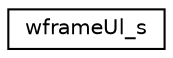 digraph "Graphical Class Hierarchy"
{
 // LATEX_PDF_SIZE
  edge [fontname="Helvetica",fontsize="10",labelfontname="Helvetica",labelfontsize="10"];
  node [fontname="Helvetica",fontsize="10",shape=record];
  rankdir="LR";
  Node0 [label="wframeUl_s",height=0.2,width=0.4,color="black", fillcolor="white", style="filled",URL="$structwframe_ul__s.html",tooltip=" "];
}
